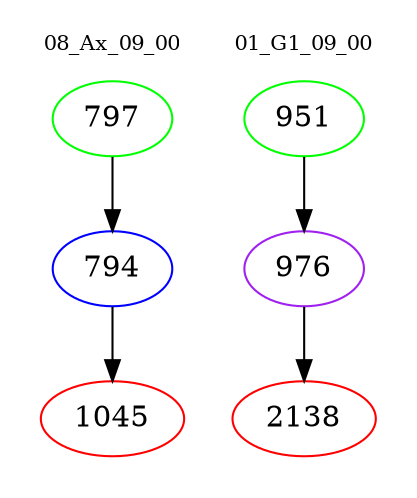 digraph{
subgraph cluster_0 {
color = white
label = "08_Ax_09_00";
fontsize=10;
T0_797 [label="797", color="green"]
T0_797 -> T0_794 [color="black"]
T0_794 [label="794", color="blue"]
T0_794 -> T0_1045 [color="black"]
T0_1045 [label="1045", color="red"]
}
subgraph cluster_1 {
color = white
label = "01_G1_09_00";
fontsize=10;
T1_951 [label="951", color="green"]
T1_951 -> T1_976 [color="black"]
T1_976 [label="976", color="purple"]
T1_976 -> T1_2138 [color="black"]
T1_2138 [label="2138", color="red"]
}
}
